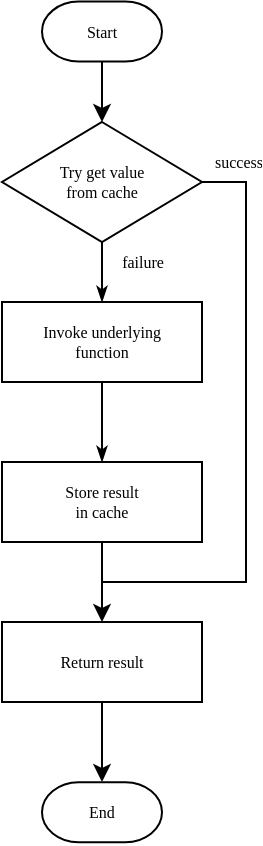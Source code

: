 <mxfile version="10.6.3" type="device"><diagram name="Page-1" id="edf60f1a-56cd-e834-aa8a-f176f3a09ee4"><mxGraphModel dx="1010" dy="582" grid="1" gridSize="10" guides="1" tooltips="1" connect="1" arrows="0" fold="1" page="1" pageScale="1" pageWidth="1100" pageHeight="850" background="#ffffff" math="0" shadow="0"><root><mxCell id="0"/><mxCell id="1" parent="0"/><mxCell id="-5CL7Pp70G7HON9QoF8U-13" value="success" style="edgeStyle=elbowEdgeStyle;rounded=0;orthogonalLoop=1;jettySize=auto;html=1;exitX=1;exitY=0.5;exitDx=0;exitDy=0;align=center;strokeColor=#000000;endArrow=none;endFill=0;fontSize=8;fontFamily=Verdana;labelBackgroundColor=none;" parent="1" source="60e70716793133e9-5" edge="1"><mxGeometry x="-0.88" y="10" relative="1" as="geometry"><mxPoint x="140" y="300" as="targetPoint"/><mxPoint x="181" y="100" as="sourcePoint"/><Array as="points"><mxPoint x="212" y="200"/></Array><mxPoint as="offset"/></mxGeometry></mxCell><mxCell id="60e70716793133e9-5" value="Try get value&lt;br&gt;from cache&lt;br&gt;" style="rhombus;whiteSpace=wrap;html=1;rounded=0;shadow=0;labelBackgroundColor=none;strokeColor=#000000;strokeWidth=1;fillColor=none;fontFamily=Verdana;fontSize=8;fontColor=#000000;align=center;" parent="1" vertex="1"><mxGeometry x="90" y="70" width="100" height="60" as="geometry"/></mxCell><mxCell id="60e70716793133e9-38" style="edgeStyle=orthogonalEdgeStyle;rounded=0;html=1;labelBackgroundColor=none;startSize=5;endArrow=classicThin;endFill=1;endSize=5;jettySize=auto;orthogonalLoop=1;strokeColor=#000000;strokeWidth=1;fontFamily=Verdana;fontSize=8;fontColor=#000000;" parent="1" source="60e70716793133e9-9" target="60e70716793133e9-11" edge="1"><mxGeometry relative="1" as="geometry"/></mxCell><mxCell id="60e70716793133e9-9" value="Invoke underlying&lt;br&gt;function" style="whiteSpace=wrap;html=1;rounded=0;shadow=0;labelBackgroundColor=none;strokeColor=#000000;strokeWidth=1;fillColor=#ffffff;fontFamily=Verdana;fontSize=8;fontColor=#000000;align=center;" parent="1" vertex="1"><mxGeometry x="90" y="160" width="100" height="40" as="geometry"/></mxCell><mxCell id="60e70716793133e9-11" value="Store result&lt;br&gt;in cache" style="whiteSpace=wrap;html=1;rounded=0;shadow=0;labelBackgroundColor=none;strokeColor=#000000;strokeWidth=1;fillColor=#ffffff;fontFamily=Verdana;fontSize=8;fontColor=#000000;align=center;spacing=6;" parent="1" vertex="1"><mxGeometry x="90" y="240" width="100" height="40" as="geometry"/></mxCell><mxCell id="60e70716793133e9-30" value="End" style="strokeWidth=1;html=1;shape=mxgraph.flowchart.terminator;whiteSpace=wrap;rounded=0;shadow=0;labelBackgroundColor=none;fillColor=#ffffff;fontFamily=Verdana;fontSize=8;fontColor=#000000;align=center;" parent="1" vertex="1"><mxGeometry x="110" y="400.1" width="60" height="30" as="geometry"/></mxCell><mxCell id="-5CL7Pp70G7HON9QoF8U-1" value="Start" style="strokeWidth=1;html=1;shape=mxgraph.flowchart.terminator;whiteSpace=wrap;rounded=0;shadow=0;labelBackgroundColor=none;fillColor=#ffffff;fontFamily=Verdana;fontSize=8;fontColor=#000000;align=center;" parent="1" vertex="1"><mxGeometry x="110" y="9.8" width="60" height="30" as="geometry"/></mxCell><mxCell id="-5CL7Pp70G7HON9QoF8U-2" value="failure" style="edgeStyle=orthogonalEdgeStyle;rounded=0;html=1;labelBackgroundColor=none;startSize=5;endArrow=classicThin;endFill=1;endSize=5;jettySize=auto;orthogonalLoop=1;strokeColor=#000000;strokeWidth=1;fontFamily=Verdana;fontSize=8;fontColor=#000000;exitX=0.5;exitY=1;exitDx=0;exitDy=0;align=center;" parent="1" edge="1"><mxGeometry x="-0.333" y="20" relative="1" as="geometry"><mxPoint x="140" y="130" as="sourcePoint"/><mxPoint x="140" y="160" as="targetPoint"/><mxPoint as="offset"/></mxGeometry></mxCell><mxCell id="-5CL7Pp70G7HON9QoF8U-4" value="" style="endArrow=classic;html=1;exitX=0.5;exitY=1;exitDx=0;exitDy=0;exitPerimeter=0;entryX=0.5;entryY=0;entryDx=0;entryDy=0;" parent="1" source="-5CL7Pp70G7HON9QoF8U-1" target="60e70716793133e9-5" edge="1"><mxGeometry width="50" height="50" relative="1" as="geometry"><mxPoint x="375" y="65" as="sourcePoint"/><mxPoint x="425" y="15" as="targetPoint"/></mxGeometry></mxCell><mxCell id="-5CL7Pp70G7HON9QoF8U-6" value="" style="endArrow=classic;html=1;align=center;exitX=0.5;exitY=1;exitDx=0;exitDy=0;entryX=0.5;entryY=0;entryDx=0;entryDy=0;" parent="1" source="60e70716793133e9-11" target="wPw253iD046zV_cpaMQc-2" edge="1"><mxGeometry width="50" height="50" relative="1" as="geometry"><mxPoint x="80" y="420" as="sourcePoint"/><mxPoint x="140" y="320" as="targetPoint"/></mxGeometry></mxCell><mxCell id="wPw253iD046zV_cpaMQc-2" value="Return result" style="whiteSpace=wrap;html=1;rounded=0;shadow=0;labelBackgroundColor=none;strokeColor=#000000;strokeWidth=1;fillColor=#ffffff;fontFamily=Verdana;fontSize=8;fontColor=#000000;align=center;spacing=6;" vertex="1" parent="1"><mxGeometry x="90" y="320" width="100" height="40" as="geometry"/></mxCell><mxCell id="wPw253iD046zV_cpaMQc-3" value="" style="endArrow=classic;html=1;exitX=0.5;exitY=1;exitDx=0;exitDy=0;" edge="1" parent="1" source="wPw253iD046zV_cpaMQc-2"><mxGeometry width="50" height="50" relative="1" as="geometry"><mxPoint x="90" y="500" as="sourcePoint"/><mxPoint x="140" y="400" as="targetPoint"/></mxGeometry></mxCell></root></mxGraphModel></diagram></mxfile>